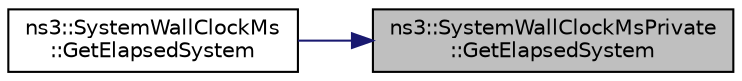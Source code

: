 digraph "ns3::SystemWallClockMsPrivate::GetElapsedSystem"
{
 // LATEX_PDF_SIZE
  edge [fontname="Helvetica",fontsize="10",labelfontname="Helvetica",labelfontsize="10"];
  node [fontname="Helvetica",fontsize="10",shape=record];
  rankdir="RL";
  Node1 [label="ns3::SystemWallClockMsPrivate\l::GetElapsedSystem",height=0.2,width=0.4,color="black", fillcolor="grey75", style="filled", fontcolor="black",tooltip=" "];
  Node1 -> Node2 [dir="back",color="midnightblue",fontsize="10",style="solid",fontname="Helvetica"];
  Node2 [label="ns3::SystemWallClockMs\l::GetElapsedSystem",height=0.2,width=0.4,color="black", fillcolor="white", style="filled",URL="$classns3_1_1_system_wall_clock_ms.html#ad5cabdcd791deabc152b465f7f1bcfff",tooltip=" "];
}
